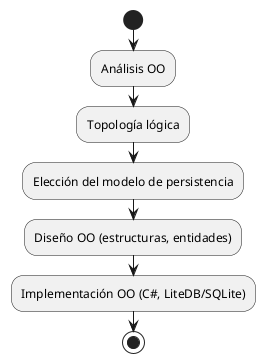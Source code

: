 @startuml
start
:Análisis OO;
:Topología lógica;
:Elección del modelo de persistencia;
:Diseño OO (estructuras, entidades);
:Implementación OO (C#, LiteDB/SQLite);
stop
@enduml
